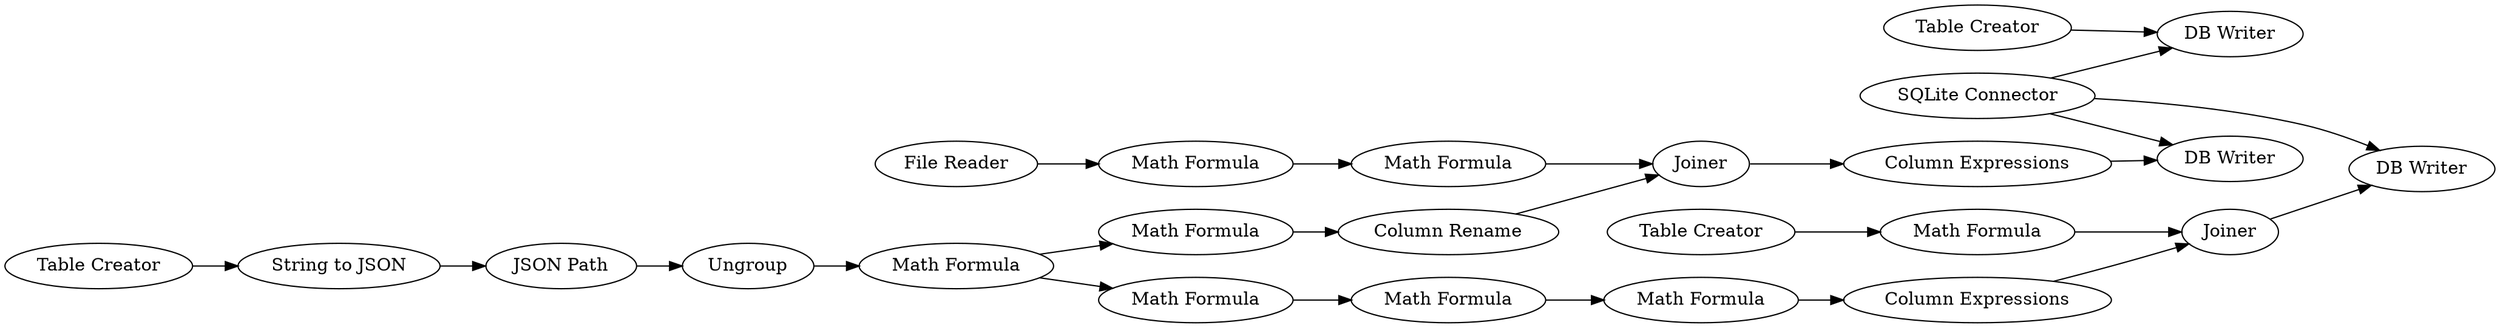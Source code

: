 digraph {
	20 -> 21
	7 -> 8
	4 -> 5
	1 -> 23
	17 -> 20
	2 -> 3
	22 -> 23
	6 -> 16
	12 -> 13
	18 -> 17
	14 -> 15
	16 -> 18
	10 -> 12
	8 -> 11
	15 -> 19
	11 -> 24
	19 -> 17
	6 -> 7
	24 -> 12
	1 -> 21
	3 -> 4
	1 -> 13
	5 -> 6
	9 -> 10
	7 [label="Math Formula"]
	9 [label="Table Creator"]
	21 [label="DB Writer"]
	18 [label="Column Rename"]
	8 [label="Math Formula"]
	17 [label=Joiner]
	3 [label="String to JSON"]
	19 [label="Math Formula"]
	24 [label="Column Expressions"]
	6 [label="Math Formula"]
	15 [label="Math Formula"]
	12 [label=Joiner]
	10 [label="Math Formula"]
	16 [label="Math Formula"]
	1 [label="SQLite Connector"]
	22 [label="Table Creator"]
	23 [label="DB Writer"]
	4 [label="JSON Path"]
	11 [label="Math Formula"]
	14 [label="File Reader"]
	5 [label=Ungroup]
	13 [label="DB Writer"]
	20 [label="Column Expressions"]
	2 [label="Table Creator"]
	rankdir=LR
}
